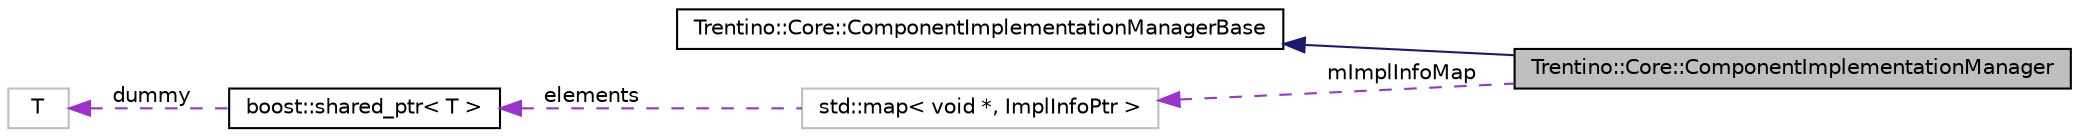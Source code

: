 digraph G
{
  edge [fontname="Helvetica",fontsize="10",labelfontname="Helvetica",labelfontsize="10"];
  node [fontname="Helvetica",fontsize="10",shape=record];
  rankdir="LR";
  Node1 [label="Trentino::Core::ComponentImplementationManager",height=0.2,width=0.4,color="black", fillcolor="grey75", style="filled" fontcolor="black"];
  Node2 -> Node1 [dir="back",color="midnightblue",fontsize="10",style="solid",fontname="Helvetica"];
  Node2 [label="Trentino::Core::ComponentImplementationManagerBase",height=0.2,width=0.4,color="black", fillcolor="white", style="filled",URL="$class_trentino_1_1_core_1_1_component_implementation_manager_base.html",tooltip="Responsible for creating and managing instances of component implementations."];
  Node3 -> Node1 [dir="back",color="darkorchid3",fontsize="10",style="dashed",label=" mImplInfoMap" ,fontname="Helvetica"];
  Node3 [label="std::map\< void *, ImplInfoPtr \>",height=0.2,width=0.4,color="grey75", fillcolor="white", style="filled"];
  Node4 -> Node3 [dir="back",color="darkorchid3",fontsize="10",style="dashed",label=" elements" ,fontname="Helvetica"];
  Node4 [label="boost::shared_ptr\< T \>",height=0.2,width=0.4,color="black", fillcolor="white", style="filled",URL="$classboost_1_1shared__ptr.html"];
  Node5 -> Node4 [dir="back",color="darkorchid3",fontsize="10",style="dashed",label=" dummy" ,fontname="Helvetica"];
  Node5 [label="T",height=0.2,width=0.4,color="grey75", fillcolor="white", style="filled"];
}
